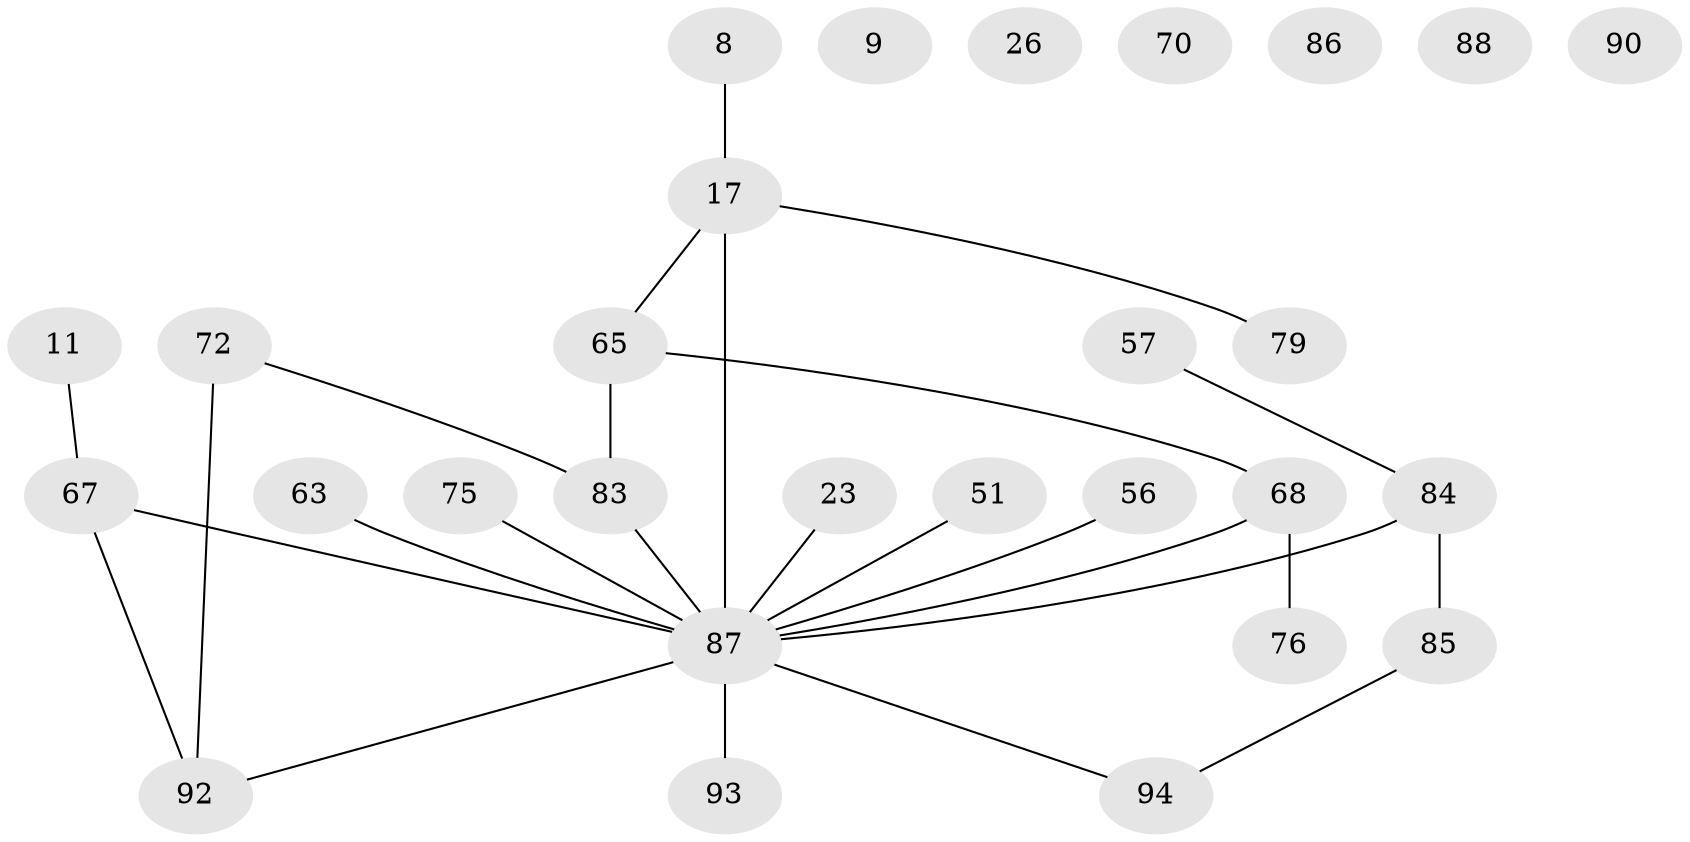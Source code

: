 // original degree distribution, {3: 0.20212765957446807, 2: 0.3191489361702128, 1: 0.23404255319148937, 0: 0.05319148936170213, 4: 0.1276595744680851, 8: 0.010638297872340425, 5: 0.05319148936170213}
// Generated by graph-tools (version 1.1) at 2025/42/03/04/25 21:42:47]
// undirected, 28 vertices, 26 edges
graph export_dot {
graph [start="1"]
  node [color=gray90,style=filled];
  8;
  9;
  11;
  17 [super="+14"];
  23;
  26;
  51;
  56;
  57;
  63;
  65 [super="+44+40"];
  67 [super="+29+30"];
  68 [super="+59"];
  70;
  72 [super="+50+60"];
  75;
  76;
  79 [super="+49+58"];
  83 [super="+80"];
  84 [super="+62+42"];
  85 [super="+37+71"];
  86;
  87 [super="+24+77+81+61+74+54+55"];
  88;
  90 [super="+82+89"];
  92;
  93 [super="+36+91"];
  94;
  8 -- 17;
  11 -- 67;
  17 -- 65 [weight=2];
  17 -- 79;
  17 -- 87 [weight=5];
  23 -- 87;
  51 -- 87;
  56 -- 87;
  57 -- 84;
  63 -- 87;
  65 -- 68 [weight=2];
  65 -- 83;
  67 -- 92 [weight=2];
  67 -- 87 [weight=4];
  68 -- 87 [weight=2];
  68 -- 76;
  72 -- 83;
  72 -- 92 [weight=2];
  75 -- 87;
  83 -- 87;
  84 -- 87 [weight=5];
  84 -- 85 [weight=2];
  85 -- 94;
  87 -- 93;
  87 -- 94;
  87 -- 92;
}

